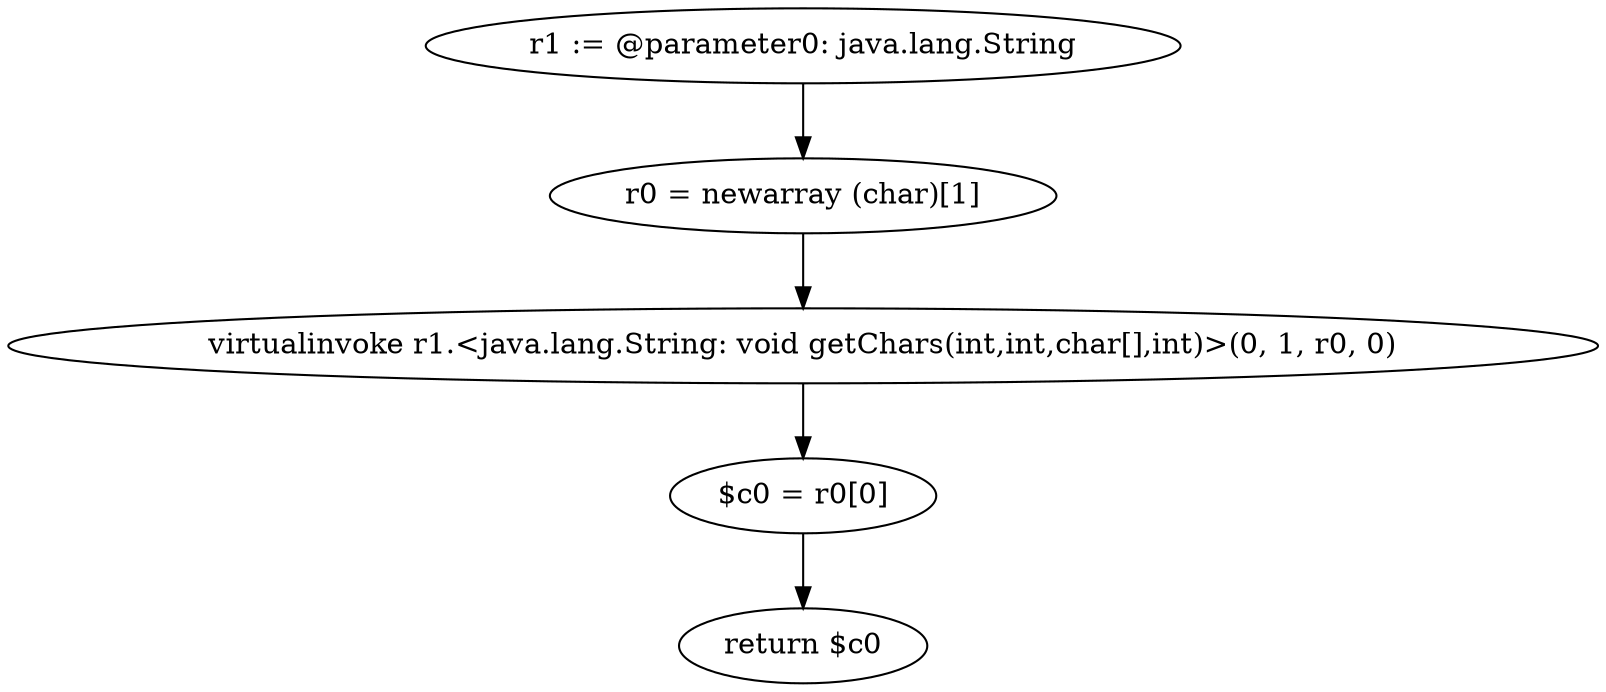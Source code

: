 digraph "unitGraph" {
    "r1 := @parameter0: java.lang.String"
    "r0 = newarray (char)[1]"
    "virtualinvoke r1.<java.lang.String: void getChars(int,int,char[],int)>(0, 1, r0, 0)"
    "$c0 = r0[0]"
    "return $c0"
    "r1 := @parameter0: java.lang.String"->"r0 = newarray (char)[1]";
    "r0 = newarray (char)[1]"->"virtualinvoke r1.<java.lang.String: void getChars(int,int,char[],int)>(0, 1, r0, 0)";
    "virtualinvoke r1.<java.lang.String: void getChars(int,int,char[],int)>(0, 1, r0, 0)"->"$c0 = r0[0]";
    "$c0 = r0[0]"->"return $c0";
}

